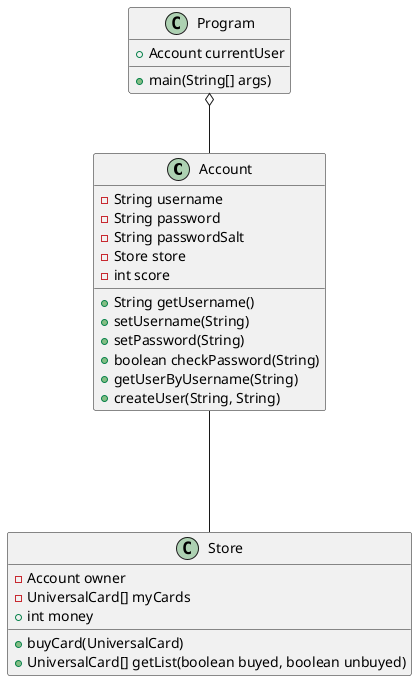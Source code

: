 @startuml
class Account {
  -String username
  -String password
  -String passwordSalt
  -Store store
  -int score
  +String getUsername()
  +setUsername(String)
  +setPassword(String)
  +boolean checkPassword(String)
  +getUserByUsername(String)
  +createUser(String, String)
}

class Store {
  -Account owner
  -UniversalCard[] myCards
  +int money
  +buyCard(UniversalCard)
  +UniversalCard[] getList(boolean buyed, boolean unbuyed)
}

Account --- Store

class Program {
  +Account currentUser
  +main(String[] args)
}

Program o-- Account
@enduml
